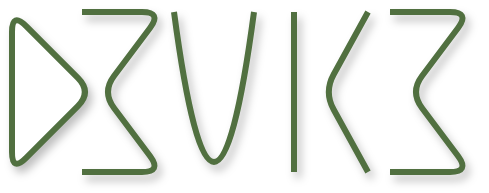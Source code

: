<mxfile pages="1" version="11.2.5" type="github"><diagram id="W21kjCjBcw54PkJHCKSu" name="Page-1"><mxGraphModel dx="1054" dy="653" grid="1" gridSize="10" guides="1" tooltips="1" connect="1" arrows="1" fold="1" page="1" pageScale="1" pageWidth="850" pageHeight="1100" math="0" shadow="0"><root><mxCell id="0"/><mxCell id="1" parent="0"/><mxCell id="tKD3vwLSFtcub1kZ8sqg-1" value="" style="triangle;whiteSpace=wrap;html=1;rounded=1;strokeColor=#517040;shadow=1;comic=0;strokeWidth=3;" parent="1" vertex="1"><mxGeometry x="340" y="160" width="40" height="80" as="geometry"/></mxCell><mxCell id="tKD3vwLSFtcub1kZ8sqg-4" value="" style="endArrow=none;html=1;curved=1;strokeColor=#517040;shadow=1;comic=0;strokeWidth=3;" parent="1" edge="1"><mxGeometry width="50" height="50" relative="1" as="geometry"><mxPoint x="421" y="160" as="sourcePoint"/><mxPoint x="461" y="160" as="targetPoint"/><Array as="points"><mxPoint x="441" y="310"/></Array></mxGeometry></mxCell><mxCell id="tKD3vwLSFtcub1kZ8sqg-5" value="" style="endArrow=none;html=1;strokeWidth=3;fillColor=#d5e8d4;strokeColor=#517040;shadow=1;comic=0;" parent="1" edge="1"><mxGeometry width="50" height="50" relative="1" as="geometry"><mxPoint x="481" y="240" as="sourcePoint"/><mxPoint x="481" y="160" as="targetPoint"/></mxGeometry></mxCell><mxCell id="tKD3vwLSFtcub1kZ8sqg-6" value="" style="endArrow=none;html=1;strokeColor=#517040;shadow=1;comic=0;strokeWidth=3;" parent="1" edge="1"><mxGeometry width="50" height="50" relative="1" as="geometry"><mxPoint x="529" y="240" as="sourcePoint"/><mxPoint x="529" y="160" as="targetPoint"/><Array as="points"><mxPoint x="569" y="240"/><mxPoint x="539" y="200"/><mxPoint x="569" y="160"/></Array></mxGeometry></mxCell><mxCell id="tKD3vwLSFtcub1kZ8sqg-7" value="" style="endArrow=none;html=1;strokeColor=#517040;shadow=1;comic=0;strokeWidth=3;" parent="1" edge="1"><mxGeometry width="50" height="50" relative="1" as="geometry"><mxPoint x="375" y="240" as="sourcePoint"/><mxPoint x="375" y="160" as="targetPoint"/><Array as="points"><mxPoint x="415" y="240"/><mxPoint x="385" y="200"/><mxPoint x="415" y="160"/></Array></mxGeometry></mxCell><mxCell id="tKD3vwLSFtcub1kZ8sqg-8" value="" style="endArrow=none;html=1;strokeWidth=3;fillColor=#d5e8d4;strokeColor=#517040;shadow=1;comic=0;" parent="1" edge="1"><mxGeometry width="50" height="50" relative="1" as="geometry"><mxPoint x="518" y="240" as="sourcePoint"/><mxPoint x="518" y="160" as="targetPoint"/><Array as="points"><mxPoint x="496" y="200"/></Array></mxGeometry></mxCell></root></mxGraphModel></diagram></mxfile>